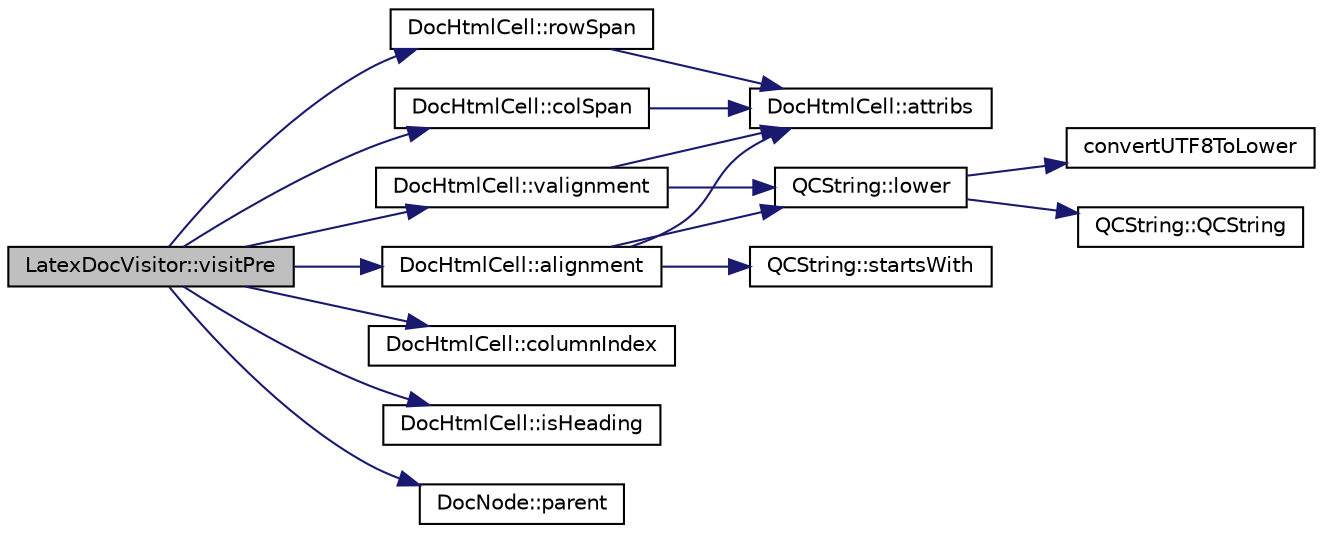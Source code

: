 digraph "LatexDocVisitor::visitPre"
{
 // LATEX_PDF_SIZE
  edge [fontname="Helvetica",fontsize="10",labelfontname="Helvetica",labelfontsize="10"];
  node [fontname="Helvetica",fontsize="10",shape=record];
  rankdir="LR";
  Node1 [label="LatexDocVisitor::visitPre",height=0.2,width=0.4,color="black", fillcolor="grey75", style="filled", fontcolor="black",tooltip=" "];
  Node1 -> Node2 [color="midnightblue",fontsize="10",style="solid",fontname="Helvetica"];
  Node2 [label="DocHtmlCell::alignment",height=0.2,width=0.4,color="black", fillcolor="white", style="filled",URL="$classDocHtmlCell.html#abe42707109ca3bbad6ad388f766d8218",tooltip=" "];
  Node2 -> Node3 [color="midnightblue",fontsize="10",style="solid",fontname="Helvetica"];
  Node3 [label="DocHtmlCell::attribs",height=0.2,width=0.4,color="black", fillcolor="white", style="filled",URL="$classDocHtmlCell.html#ad42711394b311bbb450073c2206da8c8",tooltip=" "];
  Node2 -> Node4 [color="midnightblue",fontsize="10",style="solid",fontname="Helvetica"];
  Node4 [label="QCString::lower",height=0.2,width=0.4,color="black", fillcolor="white", style="filled",URL="$classQCString.html#a33688239622e659cfb469fbd62c9cccb",tooltip=" "];
  Node4 -> Node5 [color="midnightblue",fontsize="10",style="solid",fontname="Helvetica"];
  Node5 [label="convertUTF8ToLower",height=0.2,width=0.4,color="black", fillcolor="white", style="filled",URL="$utf8_8cpp.html#a90000b3876f8ff0fed72d2c31ecdfe11",tooltip=" "];
  Node4 -> Node6 [color="midnightblue",fontsize="10",style="solid",fontname="Helvetica"];
  Node6 [label="QCString::QCString",height=0.2,width=0.4,color="black", fillcolor="white", style="filled",URL="$classQCString.html#ad691e1087cc03e14e00d1147ae0ecab7",tooltip=" "];
  Node2 -> Node7 [color="midnightblue",fontsize="10",style="solid",fontname="Helvetica"];
  Node7 [label="QCString::startsWith",height=0.2,width=0.4,color="black", fillcolor="white", style="filled",URL="$classQCString.html#a1f43c0a4958cf17f086dc0e3a4b13a68",tooltip=" "];
  Node1 -> Node8 [color="midnightblue",fontsize="10",style="solid",fontname="Helvetica"];
  Node8 [label="DocHtmlCell::colSpan",height=0.2,width=0.4,color="black", fillcolor="white", style="filled",URL="$classDocHtmlCell.html#a182e1ba2f07d1ee6c34301d0c5006dfe",tooltip=" "];
  Node8 -> Node3 [color="midnightblue",fontsize="10",style="solid",fontname="Helvetica"];
  Node1 -> Node9 [color="midnightblue",fontsize="10",style="solid",fontname="Helvetica"];
  Node9 [label="DocHtmlCell::columnIndex",height=0.2,width=0.4,color="black", fillcolor="white", style="filled",URL="$classDocHtmlCell.html#aa2da9d88cb78768e658fb4f56535ba00",tooltip=" "];
  Node1 -> Node10 [color="midnightblue",fontsize="10",style="solid",fontname="Helvetica"];
  Node10 [label="DocHtmlCell::isHeading",height=0.2,width=0.4,color="black", fillcolor="white", style="filled",URL="$classDocHtmlCell.html#ace62c55c933434c4f451847fede71851",tooltip=" "];
  Node1 -> Node11 [color="midnightblue",fontsize="10",style="solid",fontname="Helvetica"];
  Node11 [label="DocNode::parent",height=0.2,width=0.4,color="black", fillcolor="white", style="filled",URL="$classDocNode.html#a19c40a3c8e9e449616707f48e252b02e",tooltip=" "];
  Node1 -> Node12 [color="midnightblue",fontsize="10",style="solid",fontname="Helvetica"];
  Node12 [label="DocHtmlCell::rowSpan",height=0.2,width=0.4,color="black", fillcolor="white", style="filled",URL="$classDocHtmlCell.html#a7cf07f3f423cd65f71c4e83387d44539",tooltip=" "];
  Node12 -> Node3 [color="midnightblue",fontsize="10",style="solid",fontname="Helvetica"];
  Node1 -> Node13 [color="midnightblue",fontsize="10",style="solid",fontname="Helvetica"];
  Node13 [label="DocHtmlCell::valignment",height=0.2,width=0.4,color="black", fillcolor="white", style="filled",URL="$classDocHtmlCell.html#a1afbc68aaf494a718c743d508b394a83",tooltip=" "];
  Node13 -> Node3 [color="midnightblue",fontsize="10",style="solid",fontname="Helvetica"];
  Node13 -> Node4 [color="midnightblue",fontsize="10",style="solid",fontname="Helvetica"];
}
